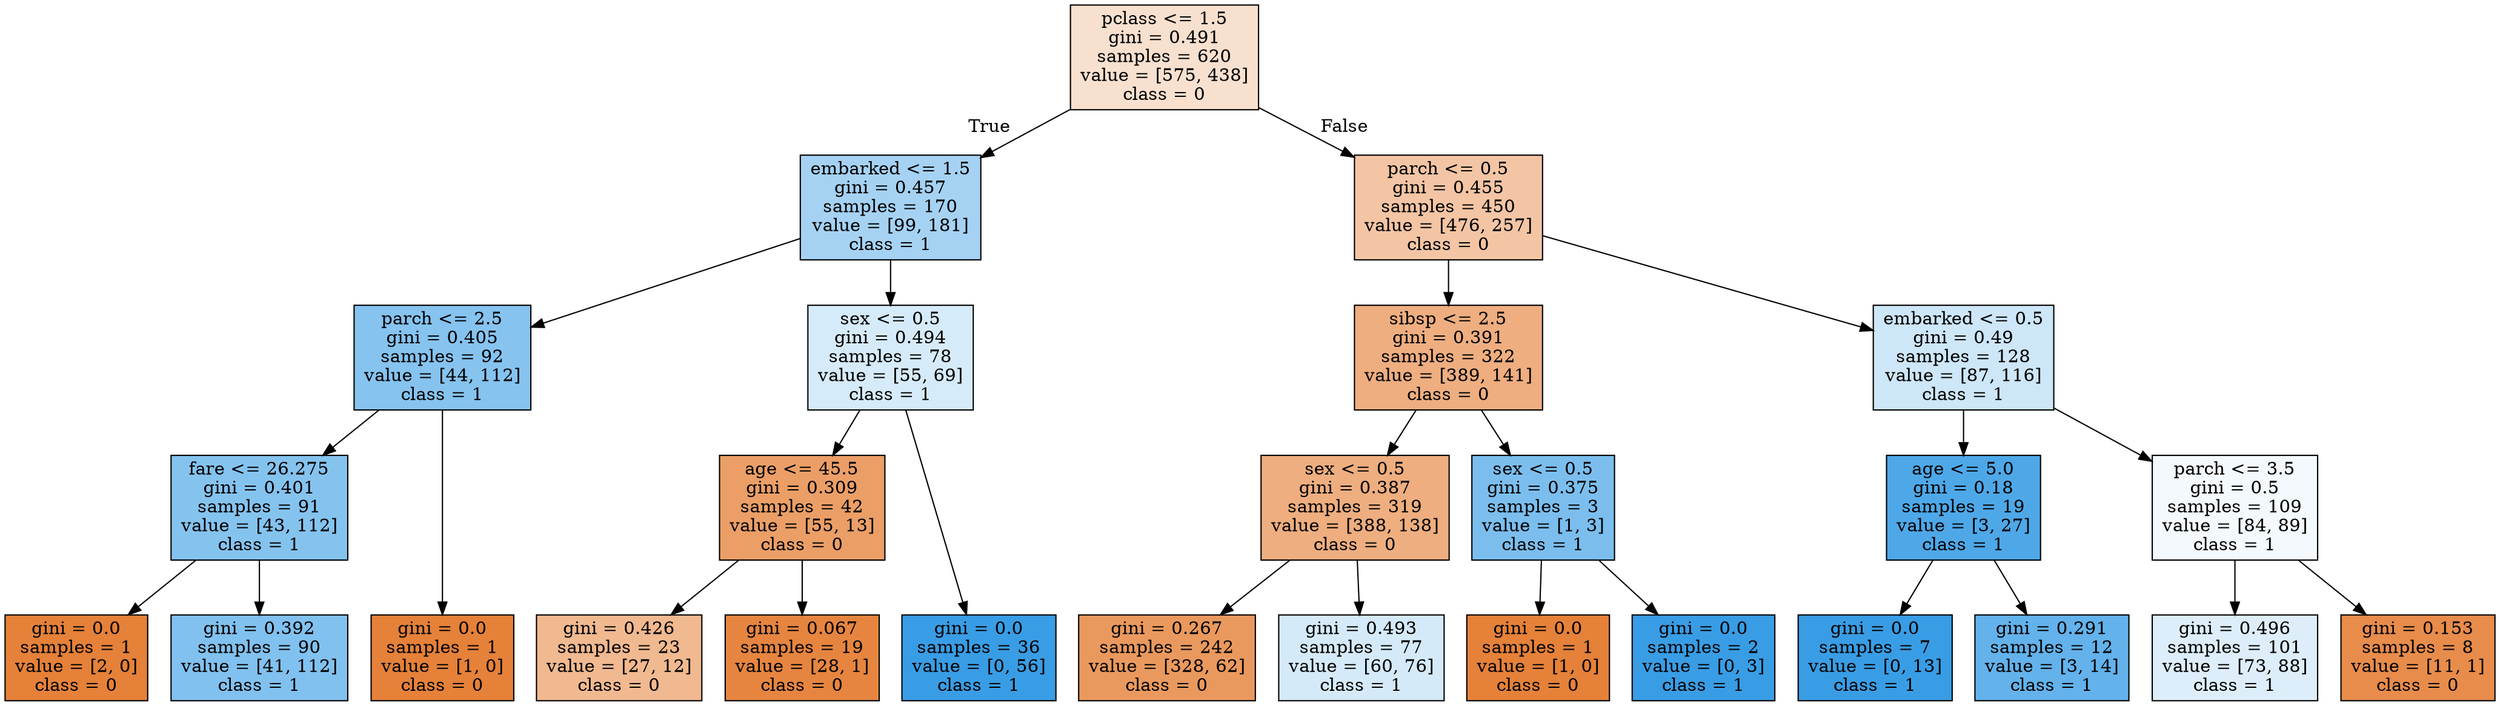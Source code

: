 digraph Tree {
node [shape=box, style="filled", color="black"] ;
graph [ranksep=equally, splines=polyline] ;
0 [label="pclass <= 1.5\ngini = 0.491\nsamples = 620\nvalue = [575, 438]\nclass = 0", fillcolor="#e581393d"] ;
1 [label="embarked <= 1.5\ngini = 0.457\nsamples = 170\nvalue = [99, 181]\nclass = 1", fillcolor="#399de574"] ;
0 -> 1 [labeldistance=2.5, labelangle=45, headlabel="True"] ;
2 [label="parch <= 2.5\ngini = 0.405\nsamples = 92\nvalue = [44, 112]\nclass = 1", fillcolor="#399de59b"] ;
1 -> 2 ;
3 [label="fare <= 26.275\ngini = 0.401\nsamples = 91\nvalue = [43, 112]\nclass = 1", fillcolor="#399de59d"] ;
2 -> 3 ;
4 [label="gini = 0.0\nsamples = 1\nvalue = [2, 0]\nclass = 0", fillcolor="#e58139ff"] ;
3 -> 4 ;
5 [label="gini = 0.392\nsamples = 90\nvalue = [41, 112]\nclass = 1", fillcolor="#399de5a2"] ;
3 -> 5 ;
6 [label="gini = 0.0\nsamples = 1\nvalue = [1, 0]\nclass = 0", fillcolor="#e58139ff"] ;
2 -> 6 ;
7 [label="sex <= 0.5\ngini = 0.494\nsamples = 78\nvalue = [55, 69]\nclass = 1", fillcolor="#399de534"] ;
1 -> 7 ;
8 [label="age <= 45.5\ngini = 0.309\nsamples = 42\nvalue = [55, 13]\nclass = 0", fillcolor="#e58139c3"] ;
7 -> 8 ;
9 [label="gini = 0.426\nsamples = 23\nvalue = [27, 12]\nclass = 0", fillcolor="#e581398e"] ;
8 -> 9 ;
10 [label="gini = 0.067\nsamples = 19\nvalue = [28, 1]\nclass = 0", fillcolor="#e58139f6"] ;
8 -> 10 ;
11 [label="gini = 0.0\nsamples = 36\nvalue = [0, 56]\nclass = 1", fillcolor="#399de5ff"] ;
7 -> 11 ;
12 [label="parch <= 0.5\ngini = 0.455\nsamples = 450\nvalue = [476, 257]\nclass = 0", fillcolor="#e5813975"] ;
0 -> 12 [labeldistance=2.5, labelangle=-45, headlabel="False"] ;
13 [label="sibsp <= 2.5\ngini = 0.391\nsamples = 322\nvalue = [389, 141]\nclass = 0", fillcolor="#e58139a3"] ;
12 -> 13 ;
14 [label="sex <= 0.5\ngini = 0.387\nsamples = 319\nvalue = [388, 138]\nclass = 0", fillcolor="#e58139a4"] ;
13 -> 14 ;
15 [label="gini = 0.267\nsamples = 242\nvalue = [328, 62]\nclass = 0", fillcolor="#e58139cf"] ;
14 -> 15 ;
16 [label="gini = 0.493\nsamples = 77\nvalue = [60, 76]\nclass = 1", fillcolor="#399de536"] ;
14 -> 16 ;
17 [label="sex <= 0.5\ngini = 0.375\nsamples = 3\nvalue = [1, 3]\nclass = 1", fillcolor="#399de5aa"] ;
13 -> 17 ;
18 [label="gini = 0.0\nsamples = 1\nvalue = [1, 0]\nclass = 0", fillcolor="#e58139ff"] ;
17 -> 18 ;
19 [label="gini = 0.0\nsamples = 2\nvalue = [0, 3]\nclass = 1", fillcolor="#399de5ff"] ;
17 -> 19 ;
20 [label="embarked <= 0.5\ngini = 0.49\nsamples = 128\nvalue = [87, 116]\nclass = 1", fillcolor="#399de540"] ;
12 -> 20 ;
21 [label="age <= 5.0\ngini = 0.18\nsamples = 19\nvalue = [3, 27]\nclass = 1", fillcolor="#399de5e3"] ;
20 -> 21 ;
22 [label="gini = 0.0\nsamples = 7\nvalue = [0, 13]\nclass = 1", fillcolor="#399de5ff"] ;
21 -> 22 ;
23 [label="gini = 0.291\nsamples = 12\nvalue = [3, 14]\nclass = 1", fillcolor="#399de5c8"] ;
21 -> 23 ;
24 [label="parch <= 3.5\ngini = 0.5\nsamples = 109\nvalue = [84, 89]\nclass = 1", fillcolor="#399de50e"] ;
20 -> 24 ;
25 [label="gini = 0.496\nsamples = 101\nvalue = [73, 88]\nclass = 1", fillcolor="#399de52b"] ;
24 -> 25 ;
26 [label="gini = 0.153\nsamples = 8\nvalue = [11, 1]\nclass = 0", fillcolor="#e58139e8"] ;
24 -> 26 ;
{rank=same ; 0} ;
{rank=same ; 1; 12} ;
{rank=same ; 2; 7; 13; 20} ;
{rank=same ; 3; 8; 14; 17; 21; 24} ;
{rank=same ; 4; 5; 6; 9; 10; 11; 15; 16; 18; 19; 22; 23; 25; 26} ;
}